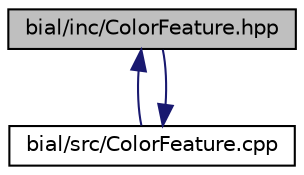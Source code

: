 digraph "bial/inc/ColorFeature.hpp"
{
  edge [fontname="Helvetica",fontsize="10",labelfontname="Helvetica",labelfontsize="10"];
  node [fontname="Helvetica",fontsize="10",shape=record];
  Node1 [label="bial/inc/ColorFeature.hpp",height=0.2,width=0.4,color="black", fillcolor="grey75", style="filled", fontcolor="black"];
  Node1 -> Node2 [dir="back",color="midnightblue",fontsize="10",style="solid",fontname="Helvetica"];
  Node2 [label="bial/src/ColorFeature.cpp",height=0.2,width=0.4,color="black", fillcolor="white", style="filled",URL="$_color_feature_8cpp.html"];
  Node2 -> Node1 [dir="back",color="midnightblue",fontsize="10",style="solid",fontname="Helvetica"];
}
